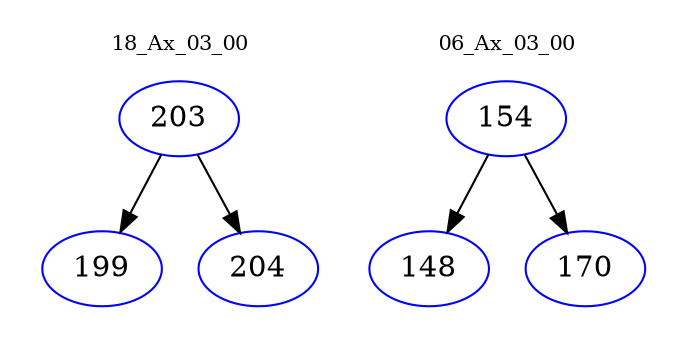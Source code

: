 digraph{
subgraph cluster_0 {
color = white
label = "18_Ax_03_00";
fontsize=10;
T0_203 [label="203", color="blue"]
T0_203 -> T0_199 [color="black"]
T0_199 [label="199", color="blue"]
T0_203 -> T0_204 [color="black"]
T0_204 [label="204", color="blue"]
}
subgraph cluster_1 {
color = white
label = "06_Ax_03_00";
fontsize=10;
T1_154 [label="154", color="blue"]
T1_154 -> T1_148 [color="black"]
T1_148 [label="148", color="blue"]
T1_154 -> T1_170 [color="black"]
T1_170 [label="170", color="blue"]
}
}
